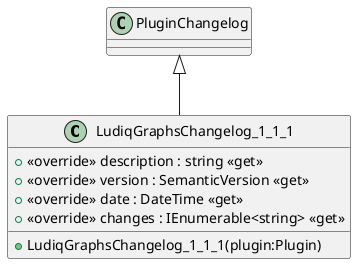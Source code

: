 @startuml
class LudiqGraphsChangelog_1_1_1 {
    + LudiqGraphsChangelog_1_1_1(plugin:Plugin)
    + <<override>> description : string <<get>>
    + <<override>> version : SemanticVersion <<get>>
    + <<override>> date : DateTime <<get>>
    + <<override>> changes : IEnumerable<string> <<get>>
}
PluginChangelog <|-- LudiqGraphsChangelog_1_1_1
@enduml
